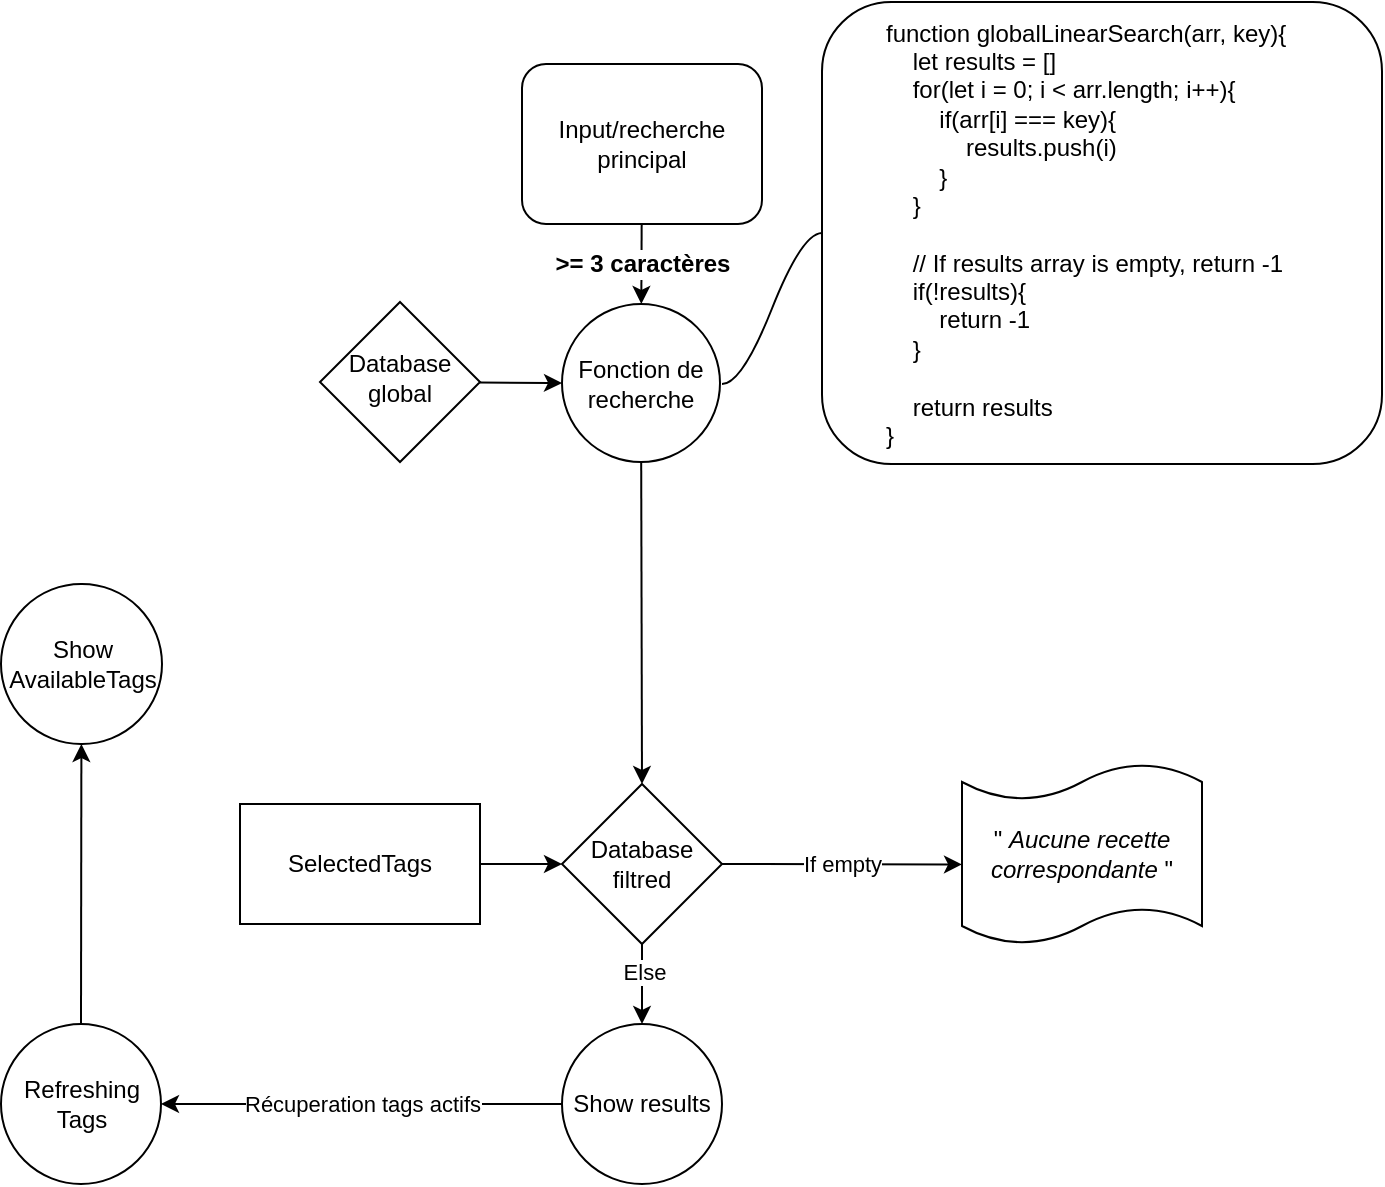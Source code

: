<mxfile>
    <diagram id="C5RBs43oDa-KdzZeNtuy" name="Page-1">
        <mxGraphModel dx="1071" dy="880" grid="1" gridSize="10" guides="1" tooltips="1" connect="1" arrows="1" fold="1" page="1" pageScale="1" pageWidth="827" pageHeight="1169" math="0" shadow="0">
            <root>
                <mxCell id="WIyWlLk6GJQsqaUBKTNV-0"/>
                <mxCell id="WIyWlLk6GJQsqaUBKTNV-1" parent="WIyWlLk6GJQsqaUBKTNV-0"/>
                <mxCell id="31" value="&lt;b style=&quot;font-size: 12px&quot;&gt;&amp;gt;= 3 caractères&lt;/b&gt;" style="edgeStyle=none;html=1;" parent="WIyWlLk6GJQsqaUBKTNV-1" source="WIyWlLk6GJQsqaUBKTNV-3" target="UkGyuSFhHr8JKLfEkiaR-8" edge="1">
                    <mxGeometry relative="1" as="geometry">
                        <mxPoint as="offset"/>
                    </mxGeometry>
                </mxCell>
                <mxCell id="WIyWlLk6GJQsqaUBKTNV-3" value="Input/recherche principal" style="rounded=1;whiteSpace=wrap;html=1;fontSize=12;glass=0;strokeWidth=1;shadow=0;" parent="WIyWlLk6GJQsqaUBKTNV-1" vertex="1">
                    <mxGeometry x="340" y="160" width="120" height="80" as="geometry"/>
                </mxCell>
                <mxCell id="49" value="" style="edgeStyle=none;html=1;startArrow=none;entryX=0;entryY=0.5;entryDx=0;entryDy=0;" parent="WIyWlLk6GJQsqaUBKTNV-1" source="WIyWlLk6GJQsqaUBKTNV-10" target="UkGyuSFhHr8JKLfEkiaR-8" edge="1">
                    <mxGeometry relative="1" as="geometry"/>
                </mxCell>
                <mxCell id="Ck7R_PQds7wtFQjoZcoj-53" value="" style="edgeStyle=none;html=1;entryX=0.5;entryY=0;entryDx=0;entryDy=0;" parent="WIyWlLk6GJQsqaUBKTNV-1" source="UkGyuSFhHr8JKLfEkiaR-8" target="UkGyuSFhHr8JKLfEkiaR-22" edge="1">
                    <mxGeometry relative="1" as="geometry">
                        <mxPoint x="400" y="420" as="targetPoint"/>
                    </mxGeometry>
                </mxCell>
                <mxCell id="UkGyuSFhHr8JKLfEkiaR-8" value="Fonction de recherche" style="ellipse;whiteSpace=wrap;html=1;aspect=fixed;" parent="WIyWlLk6GJQsqaUBKTNV-1" vertex="1">
                    <mxGeometry x="360" y="280" width="79" height="79" as="geometry"/>
                </mxCell>
                <mxCell id="UkGyuSFhHr8JKLfEkiaR-26" value="" style="edgeStyle=orthogonalEdgeStyle;rounded=0;orthogonalLoop=1;jettySize=auto;html=1;endArrow=classic;endFill=1;" parent="WIyWlLk6GJQsqaUBKTNV-1" source="UkGyuSFhHr8JKLfEkiaR-22" target="UkGyuSFhHr8JKLfEkiaR-25" edge="1">
                    <mxGeometry relative="1" as="geometry"/>
                </mxCell>
                <mxCell id="UkGyuSFhHr8JKLfEkiaR-28" value="Else" style="edgeLabel;html=1;align=center;verticalAlign=middle;resizable=0;points=[];" parent="UkGyuSFhHr8JKLfEkiaR-26" vertex="1" connectable="0">
                    <mxGeometry x="-0.328" y="1" relative="1" as="geometry">
                        <mxPoint as="offset"/>
                    </mxGeometry>
                </mxCell>
                <mxCell id="6" value="Récuperation tags actifs" style="edgeStyle=none;html=1;exitX=0;exitY=0.5;exitDx=0;exitDy=0;entryX=1;entryY=0.5;entryDx=0;entryDy=0;" parent="WIyWlLk6GJQsqaUBKTNV-1" source="UkGyuSFhHr8JKLfEkiaR-25" target="Ck7R_PQds7wtFQjoZcoj-57" edge="1">
                    <mxGeometry relative="1" as="geometry">
                        <mxPoint x="199.0" y="680" as="targetPoint"/>
                    </mxGeometry>
                </mxCell>
                <mxCell id="33" value="If empty" style="edgeStyle=none;html=1;exitX=1;exitY=0.5;exitDx=0;exitDy=0;entryX=0;entryY=0.558;entryDx=0;entryDy=0;entryPerimeter=0;" parent="WIyWlLk6GJQsqaUBKTNV-1" source="UkGyuSFhHr8JKLfEkiaR-22" target="11" edge="1">
                    <mxGeometry relative="1" as="geometry"/>
                </mxCell>
                <mxCell id="UkGyuSFhHr8JKLfEkiaR-22" value="Database filtred" style="rhombus;whiteSpace=wrap;html=1;" parent="WIyWlLk6GJQsqaUBKTNV-1" vertex="1">
                    <mxGeometry x="360" y="520" width="80" height="80" as="geometry"/>
                </mxCell>
                <mxCell id="UkGyuSFhHr8JKLfEkiaR-25" value="Show results" style="rounded=1;whiteSpace=wrap;html=1;arcSize=50;" parent="WIyWlLk6GJQsqaUBKTNV-1" vertex="1">
                    <mxGeometry x="360" y="640" width="80" height="80" as="geometry"/>
                </mxCell>
                <mxCell id="7" value="" style="edgeStyle=none;html=1;entryX=0;entryY=0.5;entryDx=0;entryDy=0;exitX=1;exitY=0.5;exitDx=0;exitDy=0;" parent="WIyWlLk6GJQsqaUBKTNV-1" source="Ck7R_PQds7wtFQjoZcoj-54" target="UkGyuSFhHr8JKLfEkiaR-22" edge="1">
                    <mxGeometry relative="1" as="geometry">
                        <mxPoint x="360" y="440" as="targetPoint"/>
                        <Array as="points"/>
                        <mxPoint as="offset"/>
                        <mxPoint x="200" y="560" as="sourcePoint"/>
                    </mxGeometry>
                </mxCell>
                <mxCell id="Ck7R_PQds7wtFQjoZcoj-56" value="" style="edgeStyle=none;html=1;exitX=0.5;exitY=0;exitDx=0;exitDy=0;" parent="WIyWlLk6GJQsqaUBKTNV-1" source="Ck7R_PQds7wtFQjoZcoj-57" target="Ck7R_PQds7wtFQjoZcoj-55" edge="1">
                    <mxGeometry relative="1" as="geometry">
                        <mxPoint x="119.5" y="640" as="sourcePoint"/>
                    </mxGeometry>
                </mxCell>
                <mxCell id="11" value="&lt;span&gt;&quot;&amp;nbsp;&lt;/span&gt;&lt;i&gt;Aucune recette correspondante&amp;nbsp;&lt;/i&gt;&lt;span&gt;&quot;&lt;/span&gt;" style="shape=tape;whiteSpace=wrap;html=1;size=0.2;" parent="WIyWlLk6GJQsqaUBKTNV-1" vertex="1">
                    <mxGeometry x="560" y="510" width="120" height="90" as="geometry"/>
                </mxCell>
                <mxCell id="45" value="" style="edgeStyle=entityRelationEdgeStyle;startArrow=none;endArrow=none;segment=10;curved=1;entryX=0;entryY=0.5;entryDx=0;entryDy=0;" parent="WIyWlLk6GJQsqaUBKTNV-1" target="52" edge="1">
                    <mxGeometry relative="1" as="geometry">
                        <mxPoint x="440" y="320" as="sourcePoint"/>
                        <mxPoint x="480" y="280" as="targetPoint"/>
                    </mxGeometry>
                </mxCell>
                <mxCell id="52" value="function globalLinearSearch(arr, key){&lt;br&gt;&amp;nbsp; &amp;nbsp; let results = []&lt;br&gt;&amp;nbsp; &amp;nbsp; for(let i = 0; i &amp;lt; arr.length; i++){&lt;br&gt;&amp;nbsp; &amp;nbsp; &amp;nbsp; &amp;nbsp; if(arr[i] === key){&lt;br&gt;&amp;nbsp; &amp;nbsp; &amp;nbsp; &amp;nbsp; &amp;nbsp; &amp;nbsp; results.push(i)&lt;br&gt;&amp;nbsp; &amp;nbsp; &amp;nbsp; &amp;nbsp; }&lt;br&gt;&amp;nbsp; &amp;nbsp; }&lt;br&gt;&lt;br&gt;&amp;nbsp; &amp;nbsp; // If results array is empty, return -1&lt;br&gt;&amp;nbsp; &amp;nbsp; if(!results){&lt;br&gt;&amp;nbsp; &amp;nbsp; &amp;nbsp; &amp;nbsp; return -1&lt;br&gt;&amp;nbsp; &amp;nbsp; }&lt;br&gt;&lt;br&gt;&amp;nbsp; &amp;nbsp; return results&lt;br&gt;}" style="text;whiteSpace=wrap;html=1;strokeColor=default;rounded=1;fillColor=default;collapsible=0;dropTarget=0;autosize=0;fixDash=0;snapToPoint=0;metaEdit=0;backgroundOutline=0;resizeWidth=0;resizeHeight=0;treeFolding=0;treeMoving=0;comic=0;align=left;verticalAlign=middle;spacingLeft=30;" parent="WIyWlLk6GJQsqaUBKTNV-1" vertex="1">
                    <mxGeometry x="490" y="129" width="280" height="231" as="geometry"/>
                </mxCell>
                <mxCell id="WIyWlLk6GJQsqaUBKTNV-10" value="Database global" style="rhombus;whiteSpace=wrap;html=1;shadow=0;fontFamily=Helvetica;fontSize=12;align=center;strokeWidth=1;spacing=6;spacingTop=-4;" parent="WIyWlLk6GJQsqaUBKTNV-1" vertex="1">
                    <mxGeometry x="239" y="279" width="80" height="80" as="geometry"/>
                </mxCell>
                <mxCell id="Ck7R_PQds7wtFQjoZcoj-54" value="SelectedTags" style="rounded=0;whiteSpace=wrap;html=1;" parent="WIyWlLk6GJQsqaUBKTNV-1" vertex="1">
                    <mxGeometry x="199" y="530" width="120" height="60" as="geometry"/>
                </mxCell>
                <mxCell id="Ck7R_PQds7wtFQjoZcoj-55" value="Show AvailableTags" style="rounded=1;whiteSpace=wrap;html=1;arcSize=50;" parent="WIyWlLk6GJQsqaUBKTNV-1" vertex="1">
                    <mxGeometry x="79.5" y="420" width="80.5" height="80" as="geometry"/>
                </mxCell>
                <mxCell id="Ck7R_PQds7wtFQjoZcoj-57" value="&lt;span&gt;Refreshing Tags&lt;/span&gt;" style="ellipse;whiteSpace=wrap;html=1;aspect=fixed;" parent="WIyWlLk6GJQsqaUBKTNV-1" vertex="1">
                    <mxGeometry x="79.5" y="640" width="80" height="80" as="geometry"/>
                </mxCell>
            </root>
        </mxGraphModel>
    </diagram>
    <diagram id="ovDCla-i1lWdHCbVqCsQ" name="Page-2">
        <mxGraphModel dx="777" dy="705" grid="1" gridSize="10" guides="1" tooltips="1" connect="1" arrows="1" fold="1" page="1" pageScale="1" pageWidth="827" pageHeight="1169" math="0" shadow="0">
            <root>
                <mxCell id="ITzFzjqRKmFNJRwu4ggl-0"/>
                <mxCell id="ITzFzjqRKmFNJRwu4ggl-1" parent="ITzFzjqRKmFNJRwu4ggl-0"/>
                <mxCell id="ITzFzjqRKmFNJRwu4ggl-4" value="Si length &amp;gt; 3" style="edgeStyle=none;html=1;entryX=0.75;entryY=0;entryDx=0;entryDy=0;" parent="ITzFzjqRKmFNJRwu4ggl-1" source="ITzFzjqRKmFNJRwu4ggl-2" target="z5seLJBKI5NeluUDsmuf-30" edge="1">
                    <mxGeometry relative="1" as="geometry">
                        <mxPoint x="279" y="170" as="targetPoint"/>
                    </mxGeometry>
                </mxCell>
                <mxCell id="ITzFzjqRKmFNJRwu4ggl-2" value="Input manuel" style="rounded=0;whiteSpace=wrap;html=1;comic=0;strokeColor=default;fillColor=default;" parent="ITzFzjqRKmFNJRwu4ggl-1" vertex="1">
                    <mxGeometry x="449" y="20" width="120" height="60" as="geometry"/>
                </mxCell>
                <mxCell id="z5seLJBKI5NeluUDsmuf-16" value="getFiltersData" style="swimlane;startSize=20;horizontal=1;childLayout=flowLayout;flowOrientation=north;resizable=0;interRankCellSpacing=50;containerType=tree;rounded=1;comic=0;strokeColor=default;fillColor=default;" parent="ITzFzjqRKmFNJRwu4ggl-1" vertex="1">
                    <mxGeometry x="189" y="760" width="450" height="358" as="geometry"/>
                </mxCell>
                <mxCell id="z5seLJBKI5NeluUDsmuf-17" value="&lt;span&gt;Parmis les recettes&lt;br&gt;const&amp;nbsp;&lt;/span&gt;&lt;span style=&quot;text-align: left&quot;&gt;ingredients&lt;/span&gt;&lt;span&gt;&amp;nbsp;= [ ]&lt;/span&gt;&lt;br&gt;const&amp;nbsp;&lt;span style=&quot;text-align: left&quot;&gt;appareils&lt;/span&gt;&amp;nbsp;= [ ]&lt;br&gt;const&amp;nbsp;&lt;span style=&quot;text-align: left&quot;&gt;ustensiles&lt;/span&gt;&amp;nbsp;= [ ]&lt;span&gt;&lt;br&gt;&lt;/span&gt;" style="whiteSpace=wrap;html=1;rounded=1;comic=0;strokeColor=default;fillColor=default;" parent="z5seLJBKI5NeluUDsmuf-16" vertex="1">
                    <mxGeometry x="122.5" y="40" width="155" height="80" as="geometry"/>
                </mxCell>
                <mxCell id="z5seLJBKI5NeluUDsmuf-18" value="&lt;span style=&quot;text-align: left&quot;&gt;tags type = &quot;ingredients&quot;&amp;nbsp;&lt;br&gt;&lt;/span&gt;&lt;span style=&quot;text-align: left&quot;&gt;&quot;For&quot; chaque recette, &quot;If&quot; = -1&lt;br&gt;enleve et renvoie le reste dans la const x&lt;br&gt;&lt;/span&gt;" style="whiteSpace=wrap;html=1;rounded=1;comic=0;strokeColor=default;fillColor=default;" parent="z5seLJBKI5NeluUDsmuf-16" vertex="1">
                    <mxGeometry x="190" y="198" width="240" height="50" as="geometry"/>
                </mxCell>
                <mxCell id="z5seLJBKI5NeluUDsmuf-19" value="" style="html=1;curved=1;noEdgeStyle=1;orthogonal=1;" parent="z5seLJBKI5NeluUDsmuf-16" source="z5seLJBKI5NeluUDsmuf-17" target="z5seLJBKI5NeluUDsmuf-18" edge="1">
                    <mxGeometry relative="1" as="geometry">
                        <Array as="points">
                            <mxPoint x="236.25" y="160"/>
                            <mxPoint x="310" y="186"/>
                        </Array>
                    </mxGeometry>
                </mxCell>
                <mxCell id="iL5b9FzKh9StKcBLqb71-40" value="if" style="edgeLabel;html=1;align=center;verticalAlign=middle;resizable=0;points=[];" parent="z5seLJBKI5NeluUDsmuf-19" vertex="1" connectable="0">
                    <mxGeometry x="-0.085" relative="1" as="geometry">
                        <mxPoint as="offset"/>
                    </mxGeometry>
                </mxCell>
                <mxCell id="z5seLJBKI5NeluUDsmuf-20" value="input valid, filtre selon input" style="whiteSpace=wrap;html=1;rounded=1;comic=0;strokeColor=default;fillColor=default;" parent="z5seLJBKI5NeluUDsmuf-16" vertex="1">
                    <mxGeometry x="20" y="203" width="140" height="40" as="geometry"/>
                </mxCell>
                <mxCell id="z5seLJBKI5NeluUDsmuf-21" value="" style="html=1;curved=1;noEdgeStyle=1;orthogonal=1;" parent="z5seLJBKI5NeluUDsmuf-16" source="z5seLJBKI5NeluUDsmuf-17" target="z5seLJBKI5NeluUDsmuf-20" edge="1">
                    <mxGeometry relative="1" as="geometry">
                        <Array as="points">
                            <mxPoint x="163.75" y="160"/>
                            <mxPoint x="90" y="186"/>
                        </Array>
                    </mxGeometry>
                </mxCell>
                <mxCell id="iL5b9FzKh9StKcBLqb71-39" value="if" style="edgeLabel;html=1;align=center;verticalAlign=middle;resizable=0;points=[];" parent="z5seLJBKI5NeluUDsmuf-21" vertex="1" connectable="0">
                    <mxGeometry x="-0.124" relative="1" as="geometry">
                        <mxPoint as="offset"/>
                    </mxGeometry>
                </mxCell>
                <mxCell id="z5seLJBKI5NeluUDsmuf-22" value="return&amp;nbsp;&lt;span style=&quot;text-align: left&quot;&gt;ingredients&lt;/span&gt;" style="whiteSpace=wrap;html=1;rounded=1;comic=0;strokeColor=default;fillColor=default;" parent="z5seLJBKI5NeluUDsmuf-16" vertex="1">
                    <mxGeometry x="150" y="298" width="100" height="40" as="geometry"/>
                </mxCell>
                <mxCell id="z5seLJBKI5NeluUDsmuf-23" value="" style="html=1;curved=1;noEdgeStyle=1;orthogonal=1;" parent="z5seLJBKI5NeluUDsmuf-16" source="z5seLJBKI5NeluUDsmuf-18" target="z5seLJBKI5NeluUDsmuf-22" edge="1">
                    <mxGeometry relative="1" as="geometry">
                        <Array as="points">
                            <mxPoint x="310" y="260"/>
                            <mxPoint x="222.5" y="286"/>
                        </Array>
                    </mxGeometry>
                </mxCell>
                <mxCell id="z5seLJBKI5NeluUDsmuf-24" value="" style="html=1;curved=1;noEdgeStyle=1;orthogonal=1;" parent="z5seLJBKI5NeluUDsmuf-16" source="z5seLJBKI5NeluUDsmuf-20" target="z5seLJBKI5NeluUDsmuf-22" edge="1">
                    <mxGeometry relative="1" as="geometry">
                        <Array as="points">
                            <mxPoint x="90" y="260"/>
                            <mxPoint x="177.5" y="286"/>
                        </Array>
                    </mxGeometry>
                </mxCell>
                <mxCell id="iL5b9FzKh9StKcBLqb71-42" style="edgeStyle=none;curved=1;html=1;exitX=0.5;exitY=1;exitDx=0;exitDy=0;entryX=0.5;entryY=0;entryDx=0;entryDy=0;" parent="ITzFzjqRKmFNJRwu4ggl-1" source="z5seLJBKI5NeluUDsmuf-30" target="iL5b9FzKh9StKcBLqb71-6" edge="1">
                    <mxGeometry relative="1" as="geometry"/>
                </mxCell>
                <mxCell id="z5seLJBKI5NeluUDsmuf-30" value="Function search&lt;br&gt;parmisFiltreActifs" style="rounded=1;whiteSpace=wrap;html=1;comic=0;strokeColor=default;fillColor=default;" parent="ITzFzjqRKmFNJRwu4ggl-1" vertex="1">
                    <mxGeometry x="354" y="220" width="120" height="60" as="geometry"/>
                </mxCell>
                <mxCell id="iL5b9FzKh9StKcBLqb71-2" value="push" style="edgeStyle=none;html=1;" parent="ITzFzjqRKmFNJRwu4ggl-1" source="iL5b9FzKh9StKcBLqb71-0" target="iL5b9FzKh9StKcBLqb71-1" edge="1">
                    <mxGeometry relative="1" as="geometry"/>
                </mxCell>
                <mxCell id="iL5b9FzKh9StKcBLqb71-0" value="function tagActif/selected&lt;br&gt;if = ingredients, appareil, ustensiles" style="rounded=1;whiteSpace=wrap;html=1;comic=0;strokeColor=default;fillColor=default;" parent="ITzFzjqRKmFNJRwu4ggl-1" vertex="1">
                    <mxGeometry x="209" y="20" width="190" height="60" as="geometry"/>
                </mxCell>
                <mxCell id="iL5b9FzKh9StKcBLqb71-35" value="" style="edgeStyle=none;curved=1;html=1;entryX=0.25;entryY=0;entryDx=0;entryDy=0;" parent="ITzFzjqRKmFNJRwu4ggl-1" source="iL5b9FzKh9StKcBLqb71-1" target="z5seLJBKI5NeluUDsmuf-30" edge="1">
                    <mxGeometry relative="1" as="geometry"/>
                </mxCell>
                <mxCell id="iL5b9FzKh9StKcBLqb71-1" value="var ingerdientFilterActif&lt;br&gt;var appareilFilterActif&lt;br&gt;var ustensilesFilterActif" style="rounded=1;whiteSpace=wrap;html=1;comic=0;strokeColor=default;fillColor=default;" parent="ITzFzjqRKmFNJRwu4ggl-1" vertex="1">
                    <mxGeometry x="209" y="110" width="190" height="60" as="geometry"/>
                </mxCell>
                <mxCell id="iL5b9FzKh9StKcBLqb71-34" value="&lt;span style=&quot;font-size: 11px&quot;&gt;const activeRecipes&lt;/span&gt;" style="edgeStyle=none;curved=1;html=1;exitX=0.5;exitY=1;exitDx=0;exitDy=0;entryX=0.5;entryY=0;entryDx=0;entryDy=0;" parent="ITzFzjqRKmFNJRwu4ggl-1" source="iL5b9FzKh9StKcBLqb71-6" target="z5seLJBKI5NeluUDsmuf-16" edge="1">
                    <mxGeometry relative="1" as="geometry"/>
                </mxCell>
                <mxCell id="iL5b9FzKh9StKcBLqb71-6" value="function filtred(filtrage des filtres/tags)" style="swimlane;startSize=20;horizontal=1;childLayout=flowLayout;flowOrientation=north;resizable=0;interRankCellSpacing=50;containerType=tree;rounded=1;comic=0;strokeColor=default;fillColor=default;" parent="ITzFzjqRKmFNJRwu4ggl-1" vertex="1">
                    <mxGeometry x="189" y="340" width="450" height="330" as="geometry"/>
                </mxCell>
                <mxCell id="iL5b9FzKh9StKcBLqb71-7" value="&lt;span&gt;Parmis les recettes&lt;/span&gt;&lt;span&gt;&lt;br&gt;&lt;/span&gt;" style="whiteSpace=wrap;html=1;rounded=1;comic=0;strokeColor=default;fillColor=default;" parent="iL5b9FzKh9StKcBLqb71-6" vertex="1">
                    <mxGeometry x="172.5" y="40" width="155" height="30" as="geometry"/>
                </mxCell>
                <mxCell id="iL5b9FzKh9StKcBLqb71-8" value="&lt;span style=&quot;text-align: left&quot;&gt;L'input principal est rempli :&lt;br&gt;&lt;/span&gt;" style="whiteSpace=wrap;html=1;rounded=1;comic=0;strokeColor=default;fillColor=default;" parent="iL5b9FzKh9StKcBLqb71-6" vertex="1">
                    <mxGeometry x="20" y="120" width="240" height="50" as="geometry"/>
                </mxCell>
                <mxCell id="iL5b9FzKh9StKcBLqb71-9" value="if" style="html=1;curved=1;noEdgeStyle=1;orthogonal=1;" parent="iL5b9FzKh9StKcBLqb71-6" source="iL5b9FzKh9StKcBLqb71-7" target="iL5b9FzKh9StKcBLqb71-8" edge="1">
                    <mxGeometry relative="1" as="geometry">
                        <Array as="points">
                            <mxPoint x="213.75" y="82"/>
                            <mxPoint x="140" y="108"/>
                        </Array>
                    </mxGeometry>
                </mxCell>
                <mxCell id="iL5b9FzKh9StKcBLqb71-10" value="input des filtres sont remplis" style="whiteSpace=wrap;html=1;rounded=1;comic=0;strokeColor=default;fillColor=default;" parent="iL5b9FzKh9StKcBLqb71-6" vertex="1">
                    <mxGeometry x="290" y="125" width="140" height="40" as="geometry"/>
                </mxCell>
                <mxCell id="iL5b9FzKh9StKcBLqb71-11" value="" style="html=1;curved=1;noEdgeStyle=1;orthogonal=1;" parent="iL5b9FzKh9StKcBLqb71-6" source="iL5b9FzKh9StKcBLqb71-7" target="iL5b9FzKh9StKcBLqb71-10" edge="1">
                    <mxGeometry relative="1" as="geometry">
                        <Array as="points">
                            <mxPoint x="286.25" y="82"/>
                            <mxPoint x="360" y="108"/>
                        </Array>
                    </mxGeometry>
                </mxCell>
                <mxCell id="iL5b9FzKh9StKcBLqb71-41" value="if" style="edgeLabel;html=1;align=center;verticalAlign=middle;resizable=0;points=[];" parent="iL5b9FzKh9StKcBLqb71-11" vertex="1" connectable="0">
                    <mxGeometry x="-0.144" y="-1" relative="1" as="geometry">
                        <mxPoint as="offset"/>
                    </mxGeometry>
                </mxCell>
                <mxCell id="iL5b9FzKh9StKcBLqb71-17" value="if" style="html=1;curved=1;noEdgeStyle=1;orthogonal=1;" parent="iL5b9FzKh9StKcBLqb71-6" source="iL5b9FzKh9StKcBLqb71-8" target="iL5b9FzKh9StKcBLqb71-18" edge="1">
                    <mxGeometry relative="1" as="geometry">
                        <Array as="points">
                            <mxPoint x="140" y="182"/>
                            <mxPoint x="140" y="208"/>
                        </Array>
                        <mxPoint x="1253.75" y="1200" as="sourcePoint"/>
                    </mxGeometry>
                </mxCell>
                <mxCell id="iL5b9FzKh9StKcBLqb71-18" value="&lt;span style=&quot;text-align: left&quot;&gt;comparaison&lt;br&gt;nom ||&amp;nbsp;description || ingrédients&lt;br&gt;&lt;/span&gt;&amp;nbsp;avec une boucle &quot;for/let&quot;&lt;span style=&quot;text-align: left&quot;&gt;&lt;br&gt;&lt;/span&gt;" style="whiteSpace=wrap;html=1;rounded=1;comic=0;strokeColor=default;fillColor=default;" parent="iL5b9FzKh9StKcBLqb71-6" vertex="1">
                    <mxGeometry x="20" y="220" width="240" height="90" as="geometry"/>
                </mxCell>
                <mxCell id="iL5b9FzKh9StKcBLqb71-29" value="" style="html=1;curved=1;noEdgeStyle=1;orthogonal=1;" parent="iL5b9FzKh9StKcBLqb71-6" source="iL5b9FzKh9StKcBLqb71-10" target="iL5b9FzKh9StKcBLqb71-30" edge="1">
                    <mxGeometry relative="1" as="geometry">
                        <Array as="points">
                            <mxPoint x="360" y="182"/>
                            <mxPoint x="360" y="208"/>
                        </Array>
                        <mxPoint x="1166.25" y="880" as="sourcePoint"/>
                    </mxGeometry>
                </mxCell>
                <mxCell id="iL5b9FzKh9StKcBLqb71-30" value="&quot;for&quot; selon le type de filtre" style="whiteSpace=wrap;html=1;rounded=1;comic=0;strokeColor=default;fillColor=default;" parent="iL5b9FzKh9StKcBLqb71-6" vertex="1">
                    <mxGeometry x="290" y="245" width="140" height="40" as="geometry"/>
                </mxCell>
            </root>
        </mxGraphModel>
    </diagram>
</mxfile>